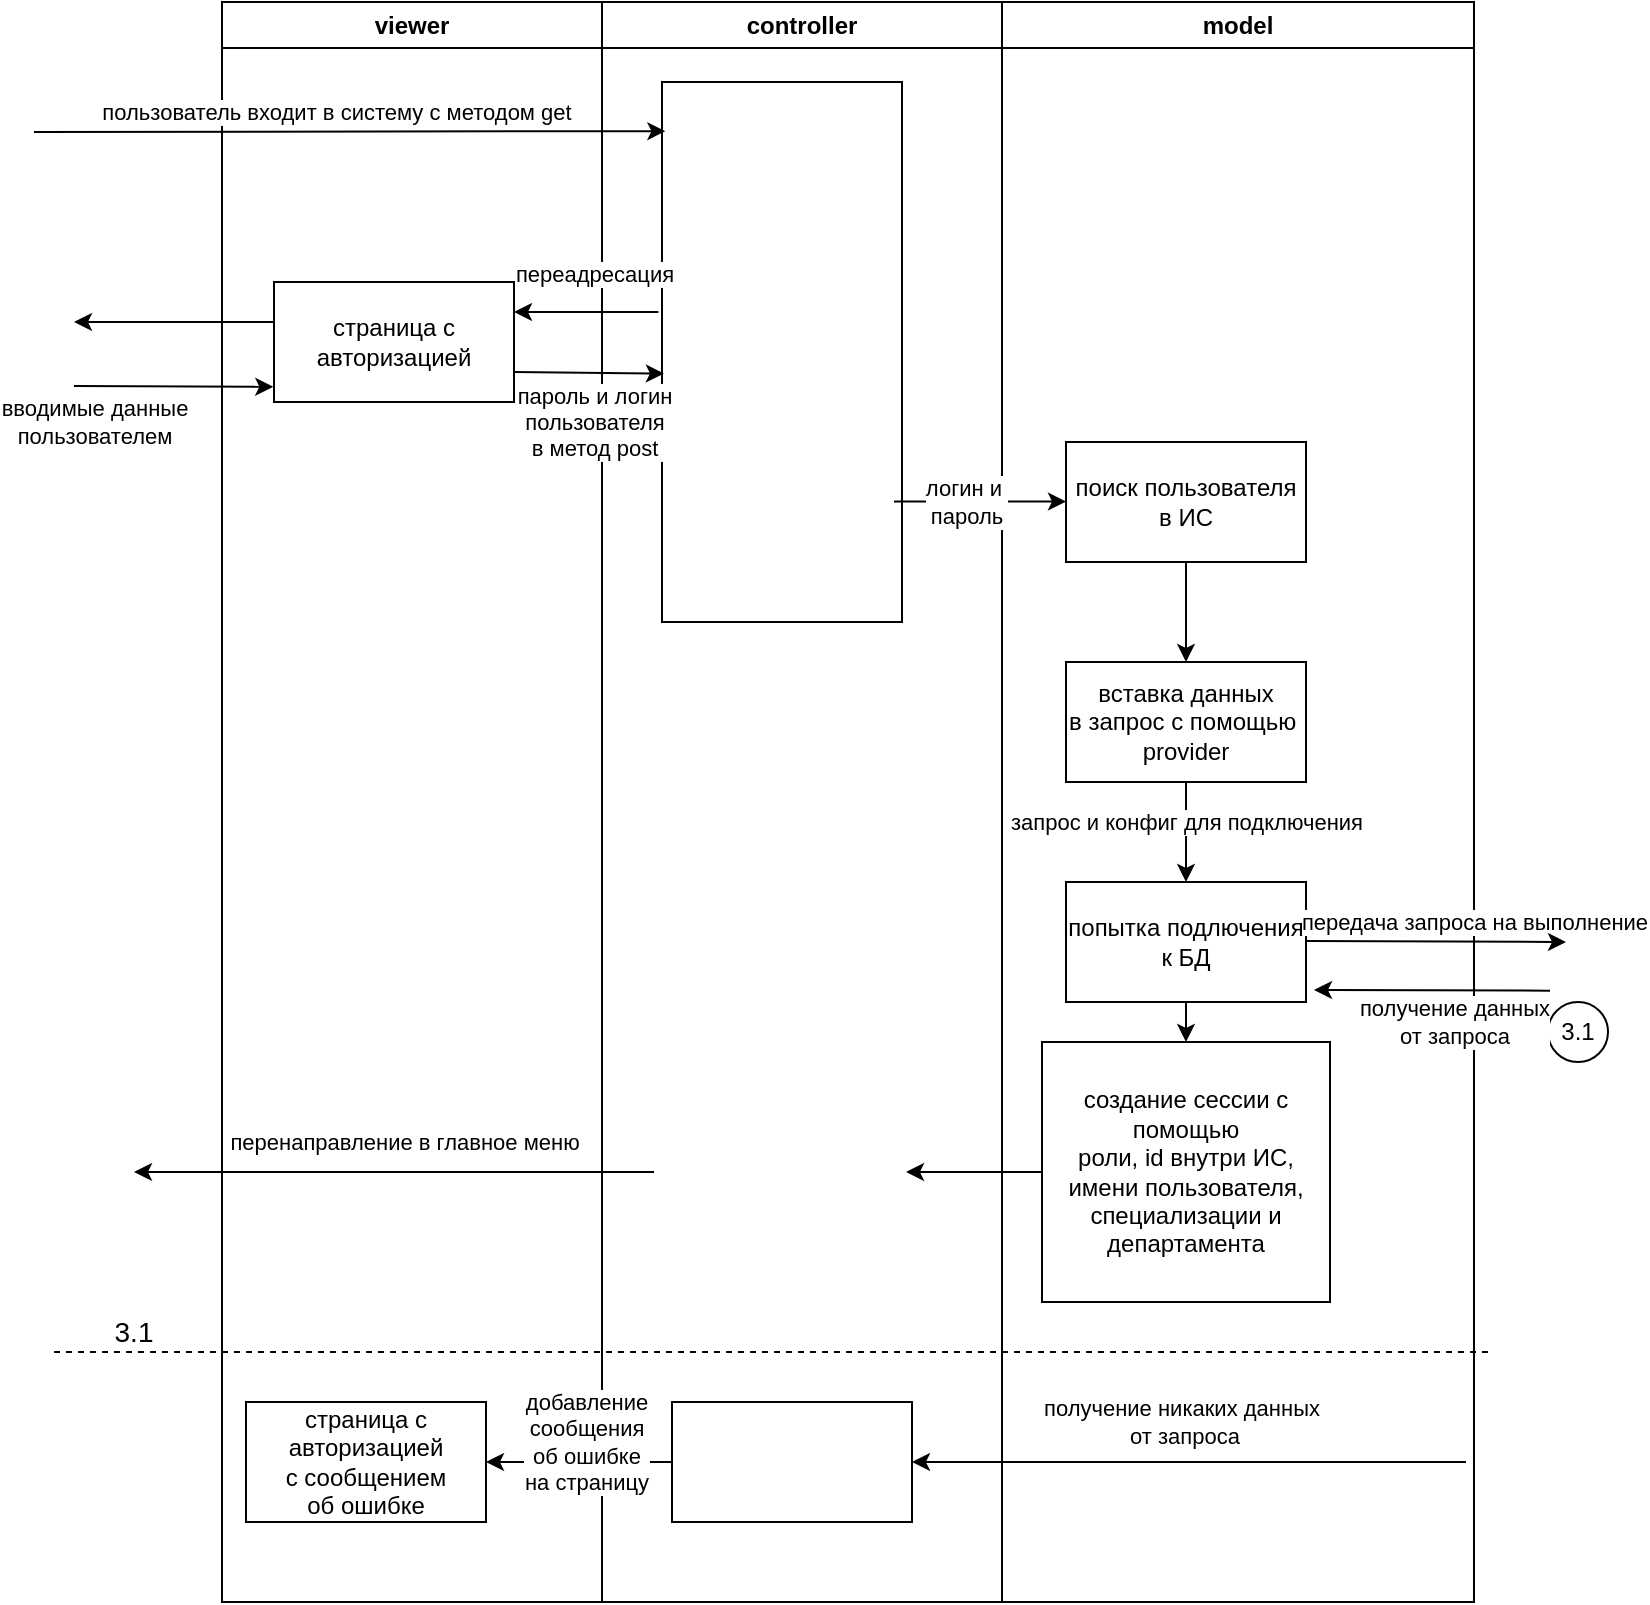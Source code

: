 <mxfile version="24.7.17">
  <diagram name="Страница — 1" id="8fz09ONww1OwgcXzLnte">
    <mxGraphModel dx="1501" dy="713" grid="1" gridSize="10" guides="1" tooltips="1" connect="1" arrows="1" fold="1" page="1" pageScale="1" pageWidth="827" pageHeight="1169" math="0" shadow="0">
      <root>
        <mxCell id="0" />
        <mxCell id="1" parent="0" />
        <mxCell id="1LH6ZCBSvTzN1FmaH12b-6" value="controller" style="swimlane;whiteSpace=wrap;html=1;" parent="1" vertex="1">
          <mxGeometry x="324" y="90" width="200" height="800" as="geometry" />
        </mxCell>
        <mxCell id="1LH6ZCBSvTzN1FmaH12b-5" value="viewer" style="swimlane;whiteSpace=wrap;html=1;" parent="1LH6ZCBSvTzN1FmaH12b-6" vertex="1">
          <mxGeometry x="-190" width="190" height="800" as="geometry" />
        </mxCell>
        <mxCell id="1LH6ZCBSvTzN1FmaH12b-12" value="страница с авторизацией" style="rounded=0;whiteSpace=wrap;html=1;" parent="1LH6ZCBSvTzN1FmaH12b-5" vertex="1">
          <mxGeometry x="26" y="140" width="120" height="60" as="geometry" />
        </mxCell>
        <mxCell id="ra5IvtY3AvrsIVkruxDb-3" value="" style="endArrow=classic;html=1;rounded=0;exitX=0;exitY=0.5;exitDx=0;exitDy=0;" parent="1LH6ZCBSvTzN1FmaH12b-5" edge="1">
          <mxGeometry width="50" height="50" relative="1" as="geometry">
            <mxPoint x="26" y="160" as="sourcePoint" />
            <mxPoint x="-74" y="160" as="targetPoint" />
          </mxGeometry>
        </mxCell>
        <mxCell id="6iYfaYoANjIVXUwLJkRz-2" value="" style="endArrow=none;dashed=1;html=1;rounded=0;" parent="1LH6ZCBSvTzN1FmaH12b-5" edge="1">
          <mxGeometry width="50" height="50" relative="1" as="geometry">
            <mxPoint x="-84" y="675" as="sourcePoint" />
            <mxPoint x="636" y="675" as="targetPoint" />
          </mxGeometry>
        </mxCell>
        <mxCell id="6iYfaYoANjIVXUwLJkRz-11" value="&lt;font style=&quot;font-size: 14px;&quot;&gt;3.1&lt;/font&gt;" style="text;html=1;align=center;verticalAlign=middle;whiteSpace=wrap;rounded=0;" parent="1LH6ZCBSvTzN1FmaH12b-5" vertex="1">
          <mxGeometry x="-74" y="650" width="60" height="30" as="geometry" />
        </mxCell>
        <mxCell id="ra5IvtY3AvrsIVkruxDb-1" value="" style="rounded=0;whiteSpace=wrap;html=1;" parent="1LH6ZCBSvTzN1FmaH12b-6" vertex="1">
          <mxGeometry x="30" y="40" width="120" height="270" as="geometry" />
        </mxCell>
        <mxCell id="ra5IvtY3AvrsIVkruxDb-2" value="" style="endArrow=classic;html=1;rounded=0;exitX=-0.015;exitY=0.426;exitDx=0;exitDy=0;entryX=1;entryY=0.25;entryDx=0;entryDy=0;exitPerimeter=0;" parent="1LH6ZCBSvTzN1FmaH12b-6" source="ra5IvtY3AvrsIVkruxDb-1" target="1LH6ZCBSvTzN1FmaH12b-12" edge="1">
          <mxGeometry width="50" height="50" relative="1" as="geometry">
            <mxPoint x="66" y="260" as="sourcePoint" />
            <mxPoint x="116" y="210" as="targetPoint" />
          </mxGeometry>
        </mxCell>
        <mxCell id="ra5IvtY3AvrsIVkruxDb-5" value="переадресация" style="edgeLabel;html=1;align=center;verticalAlign=middle;resizable=0;points=[];" parent="ra5IvtY3AvrsIVkruxDb-2" vertex="1" connectable="0">
          <mxGeometry x="-0.445" relative="1" as="geometry">
            <mxPoint x="-12" y="-19" as="offset" />
          </mxGeometry>
        </mxCell>
        <mxCell id="ra5IvtY3AvrsIVkruxDb-8" value="" style="endArrow=classic;html=1;rounded=0;exitX=1;exitY=0.75;exitDx=0;exitDy=0;entryX=0.008;entryY=0.54;entryDx=0;entryDy=0;entryPerimeter=0;" parent="1LH6ZCBSvTzN1FmaH12b-6" source="1LH6ZCBSvTzN1FmaH12b-12" target="ra5IvtY3AvrsIVkruxDb-1" edge="1">
          <mxGeometry width="50" height="50" relative="1" as="geometry">
            <mxPoint x="66" y="260" as="sourcePoint" />
            <mxPoint x="30" y="242.5" as="targetPoint" />
          </mxGeometry>
        </mxCell>
        <mxCell id="ra5IvtY3AvrsIVkruxDb-9" value="пароль и логин&lt;br&gt;пользователя &lt;br&gt;в метод post" style="edgeLabel;html=1;align=center;verticalAlign=middle;resizable=0;points=[];" parent="ra5IvtY3AvrsIVkruxDb-8" vertex="1" connectable="0">
          <mxGeometry x="-0.384" y="-2" relative="1" as="geometry">
            <mxPoint x="17" y="23" as="offset" />
          </mxGeometry>
        </mxCell>
        <mxCell id="6iYfaYoANjIVXUwLJkRz-4" value="" style="endArrow=classic;html=1;rounded=0;entryX=1;entryY=0.5;entryDx=0;entryDy=0;" parent="1LH6ZCBSvTzN1FmaH12b-6" target="6iYfaYoANjIVXUwLJkRz-3" edge="1">
          <mxGeometry width="50" height="50" relative="1" as="geometry">
            <mxPoint x="432" y="730" as="sourcePoint" />
            <mxPoint x="351" y="770" as="targetPoint" />
          </mxGeometry>
        </mxCell>
        <mxCell id="6iYfaYoANjIVXUwLJkRz-5" value="получение никаких данных&amp;nbsp;&lt;br&gt;от запроса" style="edgeLabel;html=1;align=center;verticalAlign=middle;resizable=0;points=[];" parent="6iYfaYoANjIVXUwLJkRz-4" vertex="1" connectable="0">
          <mxGeometry x="-0.395" y="-2" relative="1" as="geometry">
            <mxPoint x="-57" y="-18" as="offset" />
          </mxGeometry>
        </mxCell>
        <mxCell id="6iYfaYoANjIVXUwLJkRz-3" value="" style="rounded=0;whiteSpace=wrap;html=1;" parent="1LH6ZCBSvTzN1FmaH12b-6" vertex="1">
          <mxGeometry x="35" y="700" width="120" height="60" as="geometry" />
        </mxCell>
        <mxCell id="6iYfaYoANjIVXUwLJkRz-9" value="" style="endArrow=classic;html=1;rounded=0;exitX=0;exitY=0.5;exitDx=0;exitDy=0;entryX=1;entryY=0.5;entryDx=0;entryDy=0;" parent="1LH6ZCBSvTzN1FmaH12b-6" source="6iYfaYoANjIVXUwLJkRz-3" target="6iYfaYoANjIVXUwLJkRz-8" edge="1">
          <mxGeometry width="50" height="50" relative="1" as="geometry">
            <mxPoint x="42" y="690" as="sourcePoint" />
            <mxPoint x="-38" y="730" as="targetPoint" />
          </mxGeometry>
        </mxCell>
        <mxCell id="6iYfaYoANjIVXUwLJkRz-10" value="добавление &lt;br&gt;сообщения&lt;br&gt;об ошибке&lt;br&gt;на страницу" style="edgeLabel;html=1;align=center;verticalAlign=middle;resizable=0;points=[];" parent="6iYfaYoANjIVXUwLJkRz-9" vertex="1" connectable="0">
          <mxGeometry x="-0.44" y="2" relative="1" as="geometry">
            <mxPoint x="-17" y="-12" as="offset" />
          </mxGeometry>
        </mxCell>
        <mxCell id="6iYfaYoANjIVXUwLJkRz-8" value="страница с авторизацией&lt;br&gt;с сообщением&lt;br&gt;об ошибке" style="rounded=0;whiteSpace=wrap;html=1;" parent="1LH6ZCBSvTzN1FmaH12b-6" vertex="1">
          <mxGeometry x="-178" y="700" width="120" height="60" as="geometry" />
        </mxCell>
        <mxCell id="ra5IvtY3AvrsIVkruxDb-22" value="" style="endArrow=classic;html=1;rounded=0;" parent="1LH6ZCBSvTzN1FmaH12b-6" edge="1">
          <mxGeometry width="50" height="50" relative="1" as="geometry">
            <mxPoint x="26" y="585" as="sourcePoint" />
            <mxPoint x="-234" y="585" as="targetPoint" />
          </mxGeometry>
        </mxCell>
        <mxCell id="ra5IvtY3AvrsIVkruxDb-23" value="перенаправление в главное меню" style="edgeLabel;html=1;align=center;verticalAlign=middle;resizable=0;points=[];" parent="ra5IvtY3AvrsIVkruxDb-22" vertex="1" connectable="0">
          <mxGeometry x="0.239" y="-1" relative="1" as="geometry">
            <mxPoint x="36" y="-14" as="offset" />
          </mxGeometry>
        </mxCell>
        <mxCell id="1LH6ZCBSvTzN1FmaH12b-7" value="model" style="swimlane;whiteSpace=wrap;html=1;" parent="1" vertex="1">
          <mxGeometry x="524" y="90" width="235.997" height="800" as="geometry" />
        </mxCell>
        <mxCell id="ra5IvtY3AvrsIVkruxDb-12" value="вставка данных&lt;br&gt;в запрос с помощью&amp;nbsp;&lt;br&gt;provider" style="rounded=0;whiteSpace=wrap;html=1;" parent="1LH6ZCBSvTzN1FmaH12b-7" vertex="1">
          <mxGeometry x="32" y="330" width="120" height="60" as="geometry" />
        </mxCell>
        <mxCell id="cifWc9b7cyevfOwxpZI0-1" style="edgeStyle=orthogonalEdgeStyle;rounded=0;orthogonalLoop=1;jettySize=auto;html=1;exitX=0.5;exitY=1;exitDx=0;exitDy=0;entryX=0.5;entryY=0;entryDx=0;entryDy=0;" edge="1" parent="1LH6ZCBSvTzN1FmaH12b-7" source="ra5IvtY3AvrsIVkruxDb-13" target="ra5IvtY3AvrsIVkruxDb-20">
          <mxGeometry relative="1" as="geometry" />
        </mxCell>
        <mxCell id="ra5IvtY3AvrsIVkruxDb-13" value="попытка подлючения&lt;br&gt;к БД" style="rounded=0;whiteSpace=wrap;html=1;" parent="1LH6ZCBSvTzN1FmaH12b-7" vertex="1">
          <mxGeometry x="32" y="440" width="120" height="60" as="geometry" />
        </mxCell>
        <mxCell id="ra5IvtY3AvrsIVkruxDb-14" value="" style="endArrow=classic;html=1;rounded=0;exitX=0.5;exitY=1;exitDx=0;exitDy=0;" parent="1LH6ZCBSvTzN1FmaH12b-7" source="ra5IvtY3AvrsIVkruxDb-12" target="ra5IvtY3AvrsIVkruxDb-13" edge="1">
          <mxGeometry width="50" height="50" relative="1" as="geometry">
            <mxPoint x="-138" y="370" as="sourcePoint" />
            <mxPoint x="-88" y="320" as="targetPoint" />
          </mxGeometry>
        </mxCell>
        <mxCell id="ra5IvtY3AvrsIVkruxDb-15" value="запрос и конфиг для подключения" style="edgeLabel;html=1;align=center;verticalAlign=middle;resizable=0;points=[];" parent="ra5IvtY3AvrsIVkruxDb-14" vertex="1" connectable="0">
          <mxGeometry x="-0.133" relative="1" as="geometry">
            <mxPoint y="-2" as="offset" />
          </mxGeometry>
        </mxCell>
        <mxCell id="ra5IvtY3AvrsIVkruxDb-20" value="создание сессии с помощью&lt;br&gt;роли, id внутри ИС,&lt;br&gt;имени пользователя,&lt;br&gt;специализации и департамента" style="rounded=0;whiteSpace=wrap;html=1;" parent="1LH6ZCBSvTzN1FmaH12b-7" vertex="1">
          <mxGeometry x="20" y="520" width="144" height="130" as="geometry" />
        </mxCell>
        <mxCell id="EnDxEIsy1Meqw9UmZBfS-1" value="поиск пользователя в ИС" style="rounded=0;whiteSpace=wrap;html=1;" parent="1LH6ZCBSvTzN1FmaH12b-7" vertex="1">
          <mxGeometry x="32" y="220" width="120" height="60" as="geometry" />
        </mxCell>
        <mxCell id="ra5IvtY3AvrsIVkruxDb-10" value="" style="endArrow=classic;html=1;rounded=0;" parent="1LH6ZCBSvTzN1FmaH12b-7" edge="1">
          <mxGeometry width="50" height="50" relative="1" as="geometry">
            <mxPoint x="-54" y="249.76" as="sourcePoint" />
            <mxPoint x="32" y="249.76" as="targetPoint" />
          </mxGeometry>
        </mxCell>
        <mxCell id="EnDxEIsy1Meqw9UmZBfS-3" value="логин и&amp;nbsp;&lt;br&gt;пароль" style="edgeLabel;html=1;align=center;verticalAlign=middle;resizable=0;points=[];" parent="ra5IvtY3AvrsIVkruxDb-10" vertex="1" connectable="0">
          <mxGeometry x="-0.165" relative="1" as="geometry">
            <mxPoint as="offset" />
          </mxGeometry>
        </mxCell>
        <mxCell id="EnDxEIsy1Meqw9UmZBfS-2" value="" style="endArrow=classic;html=1;rounded=0;exitX=0.5;exitY=1;exitDx=0;exitDy=0;entryX=0.5;entryY=0;entryDx=0;entryDy=0;" parent="1LH6ZCBSvTzN1FmaH12b-7" source="EnDxEIsy1Meqw9UmZBfS-1" target="ra5IvtY3AvrsIVkruxDb-12" edge="1">
          <mxGeometry width="50" height="50" relative="1" as="geometry">
            <mxPoint x="86" y="320" as="sourcePoint" />
            <mxPoint x="136" y="270" as="targetPoint" />
          </mxGeometry>
        </mxCell>
        <mxCell id="cifWc9b7cyevfOwxpZI0-3" value="передача запроса на выполнение" style="edgeLabel;html=1;align=center;verticalAlign=middle;resizable=0;points=[];" vertex="1" connectable="0" parent="1LH6ZCBSvTzN1FmaH12b-7">
          <mxGeometry x="235.997" y="459.998" as="geometry" />
        </mxCell>
        <mxCell id="1LH6ZCBSvTzN1FmaH12b-8" value="" style="endArrow=classic;html=1;rounded=0;entryX=0.014;entryY=0.091;entryDx=0;entryDy=0;entryPerimeter=0;" parent="1" target="ra5IvtY3AvrsIVkruxDb-1" edge="1">
          <mxGeometry width="50" height="50" relative="1" as="geometry">
            <mxPoint x="40" y="155" as="sourcePoint" />
            <mxPoint x="390" y="160" as="targetPoint" />
          </mxGeometry>
        </mxCell>
        <mxCell id="1LH6ZCBSvTzN1FmaH12b-9" value="пользователь входит в систему с методом get" style="edgeLabel;html=1;align=center;verticalAlign=middle;resizable=0;points=[];" parent="1LH6ZCBSvTzN1FmaH12b-8" vertex="1" connectable="0">
          <mxGeometry x="0.373" y="-1" relative="1" as="geometry">
            <mxPoint x="-66" y="-11" as="offset" />
          </mxGeometry>
        </mxCell>
        <mxCell id="ra5IvtY3AvrsIVkruxDb-4" value="" style="endArrow=classic;html=1;rounded=0;entryX=-0.003;entryY=0.873;entryDx=0;entryDy=0;entryPerimeter=0;" parent="1" target="1LH6ZCBSvTzN1FmaH12b-12" edge="1">
          <mxGeometry width="50" height="50" relative="1" as="geometry">
            <mxPoint x="60" y="282" as="sourcePoint" />
            <mxPoint x="440" y="300" as="targetPoint" />
          </mxGeometry>
        </mxCell>
        <mxCell id="ra5IvtY3AvrsIVkruxDb-6" value="вводимые данные&lt;div&gt;пользователем&lt;/div&gt;" style="edgeLabel;html=1;align=center;verticalAlign=middle;resizable=0;points=[];" parent="ra5IvtY3AvrsIVkruxDb-4" vertex="1" connectable="0">
          <mxGeometry x="-0.121" relative="1" as="geometry">
            <mxPoint x="-34" y="18" as="offset" />
          </mxGeometry>
        </mxCell>
        <mxCell id="ra5IvtY3AvrsIVkruxDb-16" value="" style="endArrow=classic;html=1;rounded=0;" parent="1" edge="1">
          <mxGeometry width="50" height="50" relative="1" as="geometry">
            <mxPoint x="676" y="559.5" as="sourcePoint" />
            <mxPoint x="806" y="560" as="targetPoint" />
          </mxGeometry>
        </mxCell>
        <mxCell id="ra5IvtY3AvrsIVkruxDb-17" value="&lt;span style=&quot;color: rgba(0, 0, 0, 0); font-family: monospace; font-size: 0px; text-align: start; background-color: rgb(251, 251, 251);&quot;&gt;%3CmxGraphModel%3E%3Croot%3E%3CmxCell%20id%3D%220%22%2F%3E%3CmxCell%20id%3D%221%22%20parent%3D%220%22%2F%3E%3CmxCell%20id%3D%222%22%20value%3D%22%D0%BF%D0%B5%D1%80%D0%B5%D0%B4%D0%B0%D1%87%D0%B0%20%D0%B7%D0%B0%D0%BF%D1%80%D0%BE%D1%81%D0%B0%20%D0%BD%D0%B0%20%D0%B2%D1%8B%D0%BF%D0%BE%D0%BB%D0%BD%D0%B5%D0%BD%D0%B8%D0%B5%22%20style%3D%22edgeLabel%3Bhtml%3D1%3Balign%3Dcenter%3BverticalAlign%3Dmiddle%3Bresizable%3D0%3Bpoints%3D%5B%5D%3B%22%20vertex%3D%221%22%20connectable%3D%220%22%20parent%3D%221%22%3E%3CmxGeometry%20x%3D%22780.897%22%20y%3D%22279.988%22%20as%3D%22geometry%22%2F%3E%3C%2FmxCell%3E%3C%2Froot%3E%3C%2FmxGraphModel%3E&lt;/span&gt;" style="edgeLabel;html=1;align=center;verticalAlign=middle;resizable=0;points=[];" parent="ra5IvtY3AvrsIVkruxDb-16" vertex="1" connectable="0">
          <mxGeometry x="0.262" y="1" relative="1" as="geometry">
            <mxPoint x="-22" y="-18" as="offset" />
          </mxGeometry>
        </mxCell>
        <mxCell id="E_NmdWdhPGgXAlpGMeVr-1" value="3.1" style="ellipse;whiteSpace=wrap;html=1;aspect=fixed;" parent="1" vertex="1">
          <mxGeometry x="797" y="590" width="30" height="30" as="geometry" />
        </mxCell>
        <mxCell id="ra5IvtY3AvrsIVkruxDb-18" value="" style="endArrow=classic;html=1;rounded=0;" parent="1" edge="1">
          <mxGeometry width="50" height="50" relative="1" as="geometry">
            <mxPoint x="798" y="584.34" as="sourcePoint" />
            <mxPoint x="680" y="584" as="targetPoint" />
          </mxGeometry>
        </mxCell>
        <mxCell id="ra5IvtY3AvrsIVkruxDb-19" value="получение данных&lt;br&gt;от запроса" style="edgeLabel;html=1;align=center;verticalAlign=middle;resizable=0;points=[];" parent="ra5IvtY3AvrsIVkruxDb-18" vertex="1" connectable="0">
          <mxGeometry x="-0.395" y="-2" relative="1" as="geometry">
            <mxPoint x="-13" y="18" as="offset" />
          </mxGeometry>
        </mxCell>
        <mxCell id="E_NmdWdhPGgXAlpGMeVr-2" value="" style="endArrow=classic;html=1;rounded=0;exitX=0;exitY=0.5;exitDx=0;exitDy=0;" parent="1" source="ra5IvtY3AvrsIVkruxDb-20" edge="1">
          <mxGeometry width="50" height="50" relative="1" as="geometry">
            <mxPoint x="436" y="710" as="sourcePoint" />
            <mxPoint x="476" y="675" as="targetPoint" />
          </mxGeometry>
        </mxCell>
      </root>
    </mxGraphModel>
  </diagram>
</mxfile>
